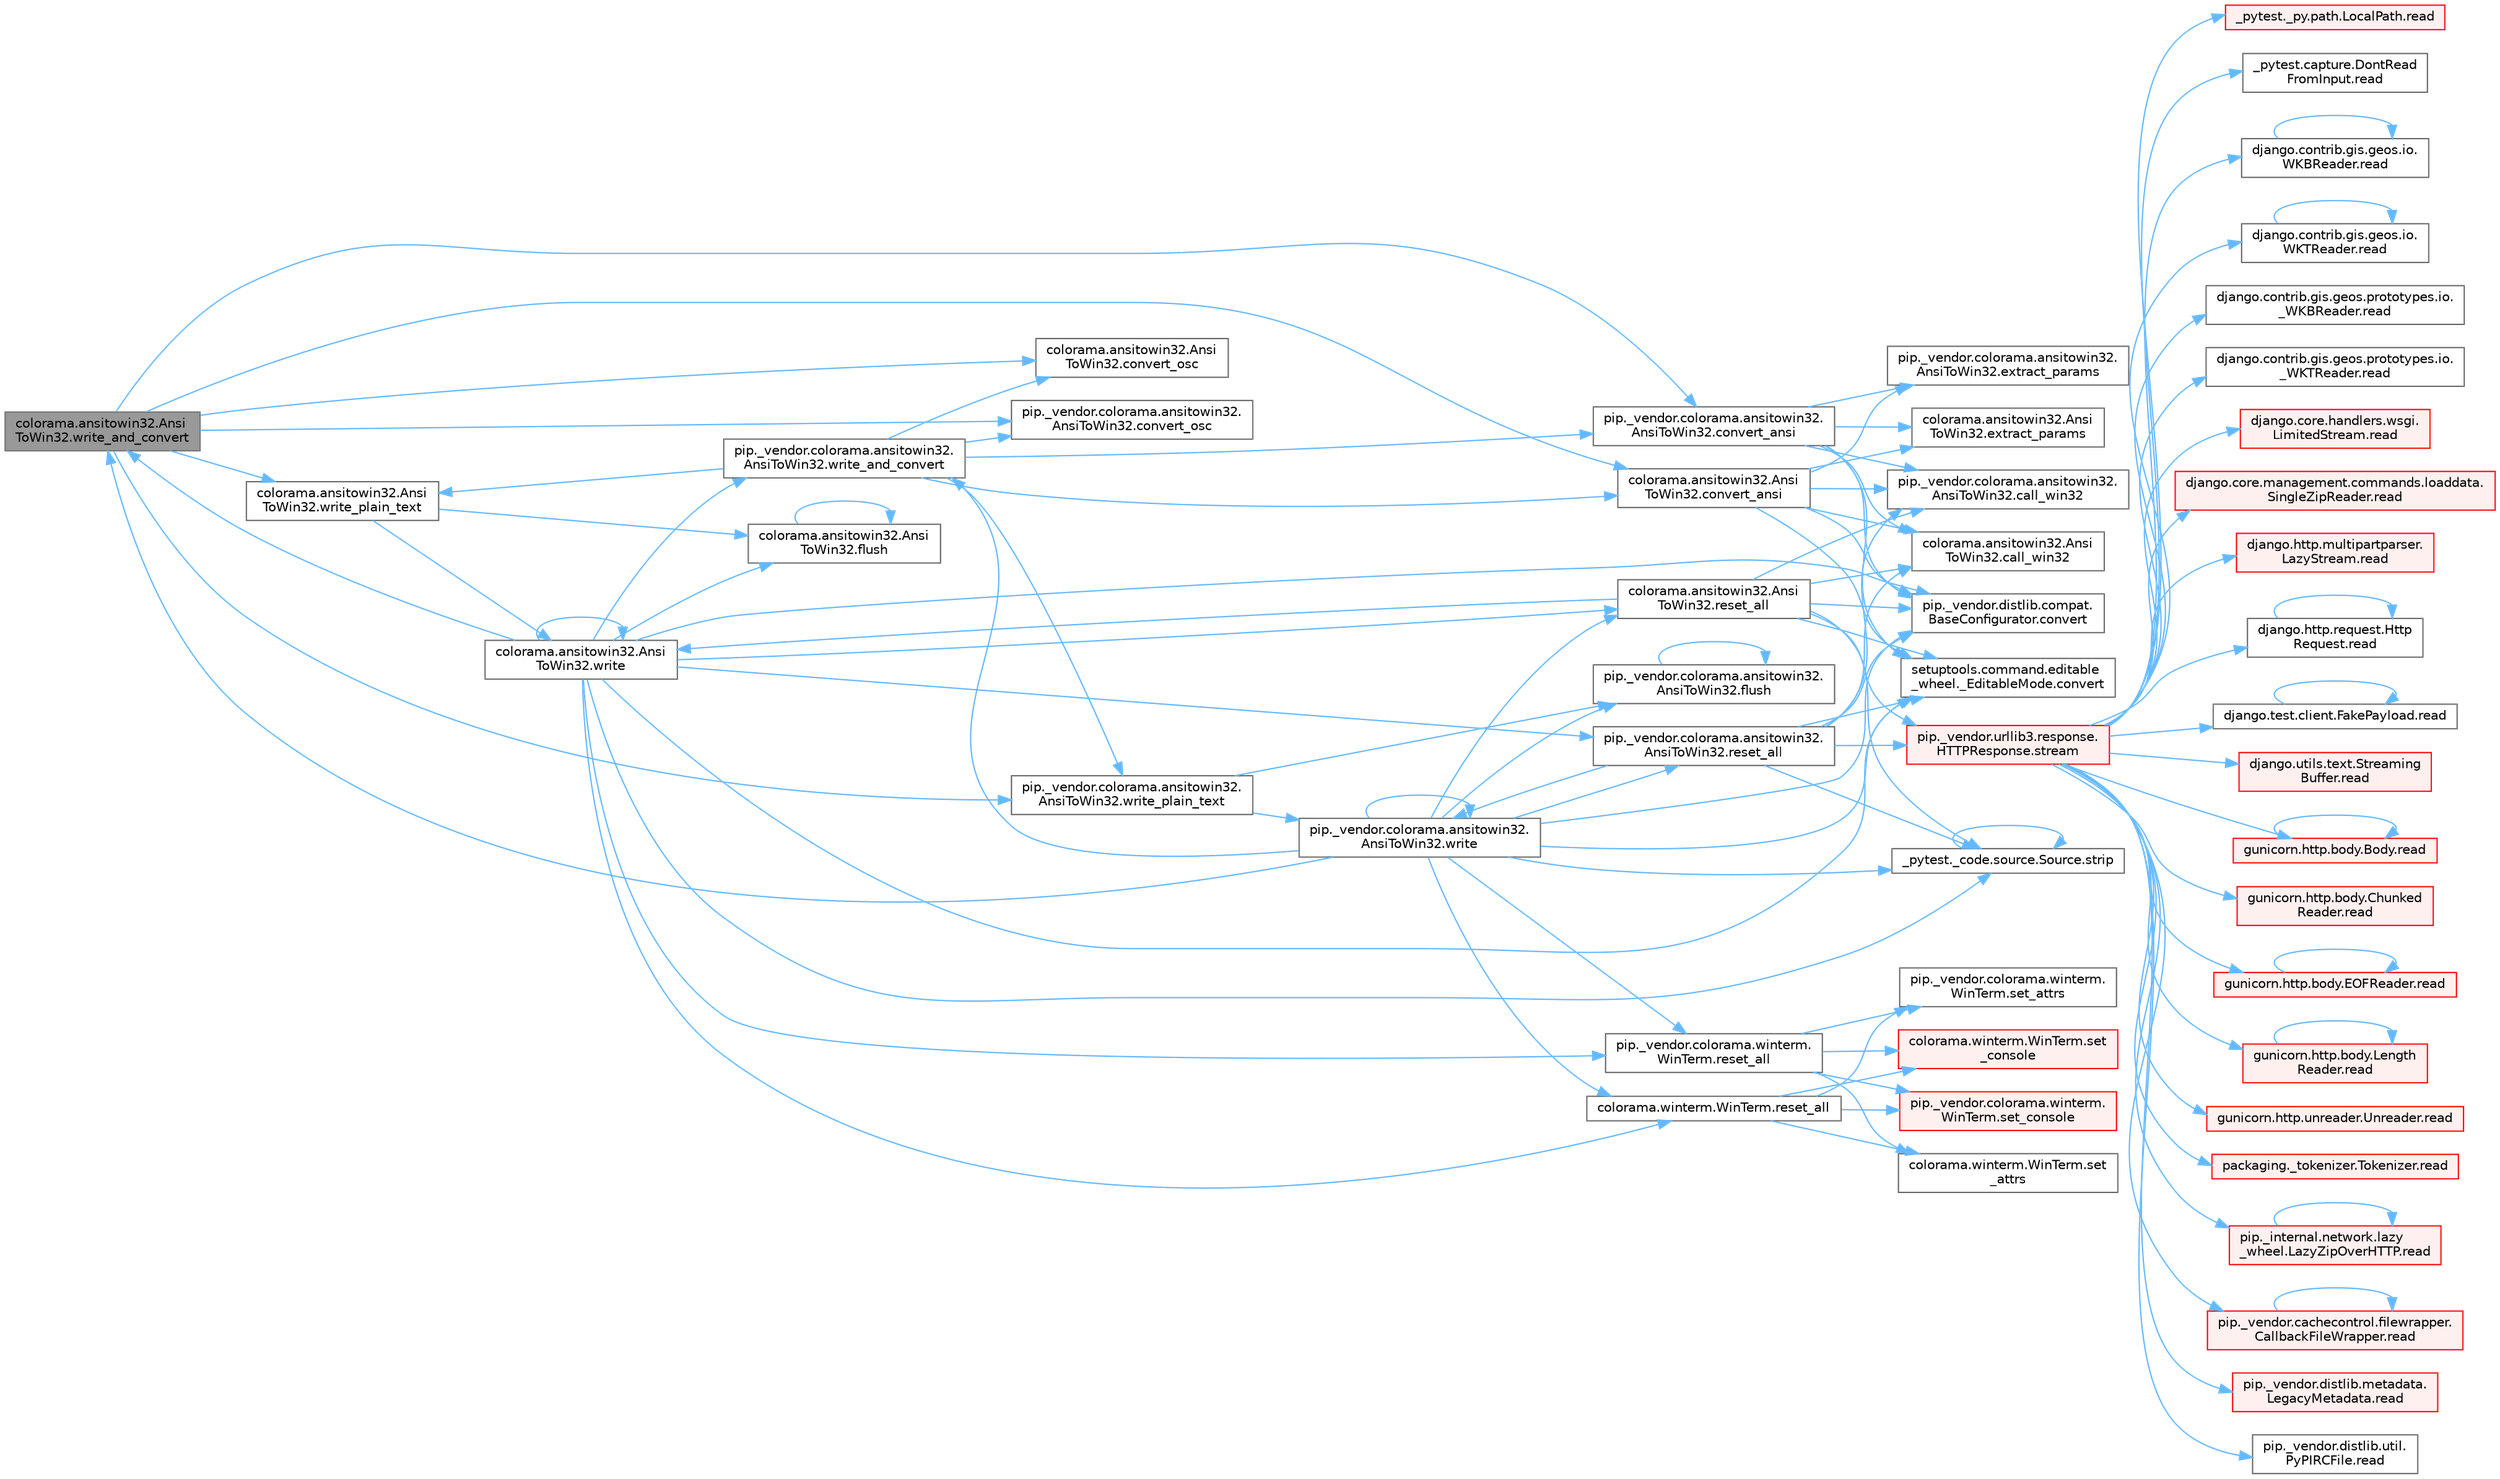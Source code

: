 digraph "colorama.ansitowin32.AnsiToWin32.write_and_convert"
{
 // LATEX_PDF_SIZE
  bgcolor="transparent";
  edge [fontname=Helvetica,fontsize=10,labelfontname=Helvetica,labelfontsize=10];
  node [fontname=Helvetica,fontsize=10,shape=box,height=0.2,width=0.4];
  rankdir="LR";
  Node1 [id="Node000001",label="colorama.ansitowin32.Ansi\lToWin32.write_and_convert",height=0.2,width=0.4,color="gray40", fillcolor="grey60", style="filled", fontcolor="black",tooltip=" "];
  Node1 -> Node2 [id="edge1_Node000001_Node000002",color="steelblue1",style="solid",tooltip=" "];
  Node2 [id="Node000002",label="colorama.ansitowin32.Ansi\lToWin32.convert_ansi",height=0.2,width=0.4,color="grey40", fillcolor="white", style="filled",URL="$classcolorama_1_1ansitowin32_1_1_ansi_to_win32.html#a4afe40967adb86d7972465b435ba96fc",tooltip=" "];
  Node2 -> Node3 [id="edge2_Node000002_Node000003",color="steelblue1",style="solid",tooltip=" "];
  Node3 [id="Node000003",label="colorama.ansitowin32.Ansi\lToWin32.call_win32",height=0.2,width=0.4,color="grey40", fillcolor="white", style="filled",URL="$classcolorama_1_1ansitowin32_1_1_ansi_to_win32.html#aa3edbb8fc606e0b22afa3128e1bb1507",tooltip=" "];
  Node2 -> Node4 [id="edge3_Node000002_Node000004",color="steelblue1",style="solid",tooltip=" "];
  Node4 [id="Node000004",label="pip._vendor.colorama.ansitowin32.\lAnsiToWin32.call_win32",height=0.2,width=0.4,color="grey40", fillcolor="white", style="filled",URL="$classpip_1_1__vendor_1_1colorama_1_1ansitowin32_1_1_ansi_to_win32.html#ac14e750b5ad589a4e131d936df88e68c",tooltip=" "];
  Node2 -> Node5 [id="edge4_Node000002_Node000005",color="steelblue1",style="solid",tooltip=" "];
  Node5 [id="Node000005",label="pip._vendor.distlib.compat.\lBaseConfigurator.convert",height=0.2,width=0.4,color="grey40", fillcolor="white", style="filled",URL="$classpip_1_1__vendor_1_1distlib_1_1compat_1_1_base_configurator.html#abcff9425eaf086d1b67b488aab87e5da",tooltip=" "];
  Node2 -> Node6 [id="edge5_Node000002_Node000006",color="steelblue1",style="solid",tooltip=" "];
  Node6 [id="Node000006",label="setuptools.command.editable\l_wheel._EditableMode.convert",height=0.2,width=0.4,color="grey40", fillcolor="white", style="filled",URL="$classsetuptools_1_1command_1_1editable__wheel_1_1___editable_mode.html#a11a77c27c7b21ba316fc378c0798abb8",tooltip=" "];
  Node2 -> Node7 [id="edge6_Node000002_Node000007",color="steelblue1",style="solid",tooltip=" "];
  Node7 [id="Node000007",label="colorama.ansitowin32.Ansi\lToWin32.extract_params",height=0.2,width=0.4,color="grey40", fillcolor="white", style="filled",URL="$classcolorama_1_1ansitowin32_1_1_ansi_to_win32.html#ab8d5e8fde3f0fdbd19b6204b9090a4f5",tooltip=" "];
  Node2 -> Node8 [id="edge7_Node000002_Node000008",color="steelblue1",style="solid",tooltip=" "];
  Node8 [id="Node000008",label="pip._vendor.colorama.ansitowin32.\lAnsiToWin32.extract_params",height=0.2,width=0.4,color="grey40", fillcolor="white", style="filled",URL="$classpip_1_1__vendor_1_1colorama_1_1ansitowin32_1_1_ansi_to_win32.html#aea80bb5dfdfed9a1799cd13ec1260ca8",tooltip=" "];
  Node1 -> Node9 [id="edge8_Node000001_Node000009",color="steelblue1",style="solid",tooltip=" "];
  Node9 [id="Node000009",label="pip._vendor.colorama.ansitowin32.\lAnsiToWin32.convert_ansi",height=0.2,width=0.4,color="grey40", fillcolor="white", style="filled",URL="$classpip_1_1__vendor_1_1colorama_1_1ansitowin32_1_1_ansi_to_win32.html#a0089b1956ff0406a6a84dcd4c1e24196",tooltip=" "];
  Node9 -> Node3 [id="edge9_Node000009_Node000003",color="steelblue1",style="solid",tooltip=" "];
  Node9 -> Node4 [id="edge10_Node000009_Node000004",color="steelblue1",style="solid",tooltip=" "];
  Node9 -> Node5 [id="edge11_Node000009_Node000005",color="steelblue1",style="solid",tooltip=" "];
  Node9 -> Node6 [id="edge12_Node000009_Node000006",color="steelblue1",style="solid",tooltip=" "];
  Node9 -> Node7 [id="edge13_Node000009_Node000007",color="steelblue1",style="solid",tooltip=" "];
  Node9 -> Node8 [id="edge14_Node000009_Node000008",color="steelblue1",style="solid",tooltip=" "];
  Node1 -> Node10 [id="edge15_Node000001_Node000010",color="steelblue1",style="solid",tooltip=" "];
  Node10 [id="Node000010",label="colorama.ansitowin32.Ansi\lToWin32.convert_osc",height=0.2,width=0.4,color="grey40", fillcolor="white", style="filled",URL="$classcolorama_1_1ansitowin32_1_1_ansi_to_win32.html#a650c9fd6aeb3302704ab16cd9f660cdf",tooltip=" "];
  Node1 -> Node11 [id="edge16_Node000001_Node000011",color="steelblue1",style="solid",tooltip=" "];
  Node11 [id="Node000011",label="pip._vendor.colorama.ansitowin32.\lAnsiToWin32.convert_osc",height=0.2,width=0.4,color="grey40", fillcolor="white", style="filled",URL="$classpip_1_1__vendor_1_1colorama_1_1ansitowin32_1_1_ansi_to_win32.html#a27497864784aeba9b410ddda85e3ea9d",tooltip=" "];
  Node1 -> Node12 [id="edge17_Node000001_Node000012",color="steelblue1",style="solid",tooltip=" "];
  Node12 [id="Node000012",label="colorama.ansitowin32.Ansi\lToWin32.write_plain_text",height=0.2,width=0.4,color="grey40", fillcolor="white", style="filled",URL="$classcolorama_1_1ansitowin32_1_1_ansi_to_win32.html#ac31795edad5d1370acd71c39cb369f9d",tooltip=" "];
  Node12 -> Node13 [id="edge18_Node000012_Node000013",color="steelblue1",style="solid",tooltip=" "];
  Node13 [id="Node000013",label="colorama.ansitowin32.Ansi\lToWin32.flush",height=0.2,width=0.4,color="grey40", fillcolor="white", style="filled",URL="$classcolorama_1_1ansitowin32_1_1_ansi_to_win32.html#a689ccc4c4f6f7ee486e9d40cf0fb2679",tooltip=" "];
  Node13 -> Node13 [id="edge19_Node000013_Node000013",color="steelblue1",style="solid",tooltip=" "];
  Node12 -> Node14 [id="edge20_Node000012_Node000014",color="steelblue1",style="solid",tooltip=" "];
  Node14 [id="Node000014",label="colorama.ansitowin32.Ansi\lToWin32.write",height=0.2,width=0.4,color="grey40", fillcolor="white", style="filled",URL="$classcolorama_1_1ansitowin32_1_1_ansi_to_win32.html#abadac90e6f0a5a03cecdc6f254eca7d8",tooltip=" "];
  Node14 -> Node5 [id="edge21_Node000014_Node000005",color="steelblue1",style="solid",tooltip=" "];
  Node14 -> Node6 [id="edge22_Node000014_Node000006",color="steelblue1",style="solid",tooltip=" "];
  Node14 -> Node13 [id="edge23_Node000014_Node000013",color="steelblue1",style="solid",tooltip=" "];
  Node14 -> Node15 [id="edge24_Node000014_Node000015",color="steelblue1",style="solid",tooltip=" "];
  Node15 [id="Node000015",label="colorama.ansitowin32.Ansi\lToWin32.reset_all",height=0.2,width=0.4,color="grey40", fillcolor="white", style="filled",URL="$classcolorama_1_1ansitowin32_1_1_ansi_to_win32.html#a028b716efdf98afc93f4fa55e99ee924",tooltip=" "];
  Node15 -> Node3 [id="edge25_Node000015_Node000003",color="steelblue1",style="solid",tooltip=" "];
  Node15 -> Node4 [id="edge26_Node000015_Node000004",color="steelblue1",style="solid",tooltip=" "];
  Node15 -> Node5 [id="edge27_Node000015_Node000005",color="steelblue1",style="solid",tooltip=" "];
  Node15 -> Node6 [id="edge28_Node000015_Node000006",color="steelblue1",style="solid",tooltip=" "];
  Node15 -> Node16 [id="edge29_Node000015_Node000016",color="steelblue1",style="solid",tooltip=" "];
  Node16 [id="Node000016",label="pip._vendor.urllib3.response.\lHTTPResponse.stream",height=0.2,width=0.4,color="red", fillcolor="#FFF0F0", style="filled",URL="$classpip_1_1__vendor_1_1urllib3_1_1response_1_1_h_t_t_p_response.html#a8d802b25f09dd341838a1d631ffc4f62",tooltip=" "];
  Node16 -> Node17 [id="edge30_Node000016_Node000017",color="steelblue1",style="solid",tooltip=" "];
  Node17 [id="Node000017",label="_pytest._py.path.LocalPath.read",height=0.2,width=0.4,color="red", fillcolor="#FFF0F0", style="filled",URL="$class__pytest_1_1__py_1_1path_1_1_local_path.html#a8640b65f715ce8a258379deb78a68fd8",tooltip=" "];
  Node16 -> Node462 [id="edge31_Node000016_Node000462",color="steelblue1",style="solid",tooltip=" "];
  Node462 [id="Node000462",label="_pytest.capture.DontRead\lFromInput.read",height=0.2,width=0.4,color="grey40", fillcolor="white", style="filled",URL="$class__pytest_1_1capture_1_1_dont_read_from_input.html#abe84d6d5626bed2fa4f52408d2b95d3f",tooltip=" "];
  Node16 -> Node463 [id="edge32_Node000016_Node000463",color="steelblue1",style="solid",tooltip=" "];
  Node463 [id="Node000463",label="django.contrib.gis.geos.io.\lWKBReader.read",height=0.2,width=0.4,color="grey40", fillcolor="white", style="filled",URL="$classdjango_1_1contrib_1_1gis_1_1geos_1_1io_1_1_w_k_b_reader.html#a690153c2f609f20814011beceded4ce6",tooltip=" "];
  Node463 -> Node463 [id="edge33_Node000463_Node000463",color="steelblue1",style="solid",tooltip=" "];
  Node16 -> Node464 [id="edge34_Node000016_Node000464",color="steelblue1",style="solid",tooltip=" "];
  Node464 [id="Node000464",label="django.contrib.gis.geos.io.\lWKTReader.read",height=0.2,width=0.4,color="grey40", fillcolor="white", style="filled",URL="$classdjango_1_1contrib_1_1gis_1_1geos_1_1io_1_1_w_k_t_reader.html#af8cdf42c9388b4ca18b86af2cd174dd0",tooltip=" "];
  Node464 -> Node464 [id="edge35_Node000464_Node000464",color="steelblue1",style="solid",tooltip=" "];
  Node16 -> Node465 [id="edge36_Node000016_Node000465",color="steelblue1",style="solid",tooltip=" "];
  Node465 [id="Node000465",label="django.contrib.gis.geos.prototypes.io.\l_WKBReader.read",height=0.2,width=0.4,color="grey40", fillcolor="white", style="filled",URL="$classdjango_1_1contrib_1_1gis_1_1geos_1_1prototypes_1_1io_1_1___w_k_b_reader.html#a71e78ed5a74b998533ef3801723a5827",tooltip=" "];
  Node16 -> Node466 [id="edge37_Node000016_Node000466",color="steelblue1",style="solid",tooltip=" "];
  Node466 [id="Node000466",label="django.contrib.gis.geos.prototypes.io.\l_WKTReader.read",height=0.2,width=0.4,color="grey40", fillcolor="white", style="filled",URL="$classdjango_1_1contrib_1_1gis_1_1geos_1_1prototypes_1_1io_1_1___w_k_t_reader.html#a97b2007978d99bec56d1bbf4091dd46a",tooltip=" "];
  Node16 -> Node467 [id="edge38_Node000016_Node000467",color="steelblue1",style="solid",tooltip=" "];
  Node467 [id="Node000467",label="django.core.handlers.wsgi.\lLimitedStream.read",height=0.2,width=0.4,color="red", fillcolor="#FFF0F0", style="filled",URL="$classdjango_1_1core_1_1handlers_1_1wsgi_1_1_limited_stream.html#a01766186550a2bafd2a0c0cac1117797",tooltip=" "];
  Node16 -> Node471 [id="edge39_Node000016_Node000471",color="steelblue1",style="solid",tooltip=" "];
  Node471 [id="Node000471",label="django.core.management.commands.loaddata.\lSingleZipReader.read",height=0.2,width=0.4,color="red", fillcolor="#FFF0F0", style="filled",URL="$classdjango_1_1core_1_1management_1_1commands_1_1loaddata_1_1_single_zip_reader.html#a6c6512afb638e535f6d9973329238ec1",tooltip=" "];
  Node16 -> Node476 [id="edge40_Node000016_Node000476",color="steelblue1",style="solid",tooltip=" "];
  Node476 [id="Node000476",label="django.http.multipartparser.\lLazyStream.read",height=0.2,width=0.4,color="red", fillcolor="#FFF0F0", style="filled",URL="$classdjango_1_1http_1_1multipartparser_1_1_lazy_stream.html#af5553676fbef507453fe16dbce30f2d6",tooltip=" "];
  Node16 -> Node479 [id="edge41_Node000016_Node000479",color="steelblue1",style="solid",tooltip=" "];
  Node479 [id="Node000479",label="django.http.request.Http\lRequest.read",height=0.2,width=0.4,color="grey40", fillcolor="white", style="filled",URL="$classdjango_1_1http_1_1request_1_1_http_request.html#a7b5205e754042f5dc1400c5f6884da05",tooltip=" "];
  Node479 -> Node479 [id="edge42_Node000479_Node000479",color="steelblue1",style="solid",tooltip=" "];
  Node16 -> Node480 [id="edge43_Node000016_Node000480",color="steelblue1",style="solid",tooltip=" "];
  Node480 [id="Node000480",label="django.test.client.FakePayload.read",height=0.2,width=0.4,color="grey40", fillcolor="white", style="filled",URL="$classdjango_1_1test_1_1client_1_1_fake_payload.html#a4968728a37f7ecfa436f7156923f32fc",tooltip=" "];
  Node480 -> Node480 [id="edge44_Node000480_Node000480",color="steelblue1",style="solid",tooltip=" "];
  Node16 -> Node481 [id="edge45_Node000016_Node000481",color="steelblue1",style="solid",tooltip=" "];
  Node481 [id="Node000481",label="django.utils.text.Streaming\lBuffer.read",height=0.2,width=0.4,color="red", fillcolor="#FFF0F0", style="filled",URL="$classdjango_1_1utils_1_1text_1_1_streaming_buffer.html#a0d8c76cbb45b290915e65a79dabe0d7b",tooltip=" "];
  Node16 -> Node516 [id="edge46_Node000016_Node000516",color="steelblue1",style="solid",tooltip=" "];
  Node516 [id="Node000516",label="gunicorn.http.body.Body.read",height=0.2,width=0.4,color="red", fillcolor="#FFF0F0", style="filled",URL="$classgunicorn_1_1http_1_1body_1_1_body.html#a26fa33ab9da80d4da60638f902d8bbd8",tooltip=" "];
  Node516 -> Node516 [id="edge47_Node000516_Node000516",color="steelblue1",style="solid",tooltip=" "];
  Node16 -> Node519 [id="edge48_Node000016_Node000519",color="steelblue1",style="solid",tooltip=" "];
  Node519 [id="Node000519",label="gunicorn.http.body.Chunked\lReader.read",height=0.2,width=0.4,color="red", fillcolor="#FFF0F0", style="filled",URL="$classgunicorn_1_1http_1_1body_1_1_chunked_reader.html#aa291cdee58cf19e63d92914442ab2d7e",tooltip=" "];
  Node16 -> Node525 [id="edge49_Node000016_Node000525",color="steelblue1",style="solid",tooltip=" "];
  Node525 [id="Node000525",label="gunicorn.http.body.EOFReader.read",height=0.2,width=0.4,color="red", fillcolor="#FFF0F0", style="filled",URL="$classgunicorn_1_1http_1_1body_1_1_e_o_f_reader.html#a6ae0aab25c53911d59fcbb87c1dfa602",tooltip=" "];
  Node525 -> Node525 [id="edge50_Node000525_Node000525",color="steelblue1",style="solid",tooltip=" "];
  Node16 -> Node528 [id="edge51_Node000016_Node000528",color="steelblue1",style="solid",tooltip=" "];
  Node528 [id="Node000528",label="gunicorn.http.body.Length\lReader.read",height=0.2,width=0.4,color="red", fillcolor="#FFF0F0", style="filled",URL="$classgunicorn_1_1http_1_1body_1_1_length_reader.html#a78c9415492b01b7b1553a481fe9aef7e",tooltip=" "];
  Node528 -> Node528 [id="edge52_Node000528_Node000528",color="steelblue1",style="solid",tooltip=" "];
  Node16 -> Node530 [id="edge53_Node000016_Node000530",color="steelblue1",style="solid",tooltip=" "];
  Node530 [id="Node000530",label="gunicorn.http.unreader.Unreader.read",height=0.2,width=0.4,color="red", fillcolor="#FFF0F0", style="filled",URL="$classgunicorn_1_1http_1_1unreader_1_1_unreader.html#a4d05a3b72ffb1dd09d3e4b3dd1d1e44c",tooltip=" "];
  Node16 -> Node4289 [id="edge54_Node000016_Node004289",color="steelblue1",style="solid",tooltip=" "];
  Node4289 [id="Node004289",label="packaging._tokenizer.Tokenizer.read",height=0.2,width=0.4,color="red", fillcolor="#FFF0F0", style="filled",URL="$classpackaging_1_1__tokenizer_1_1_tokenizer.html#a0338e1186dd1574082f047fdff9b3b2d",tooltip=" "];
  Node16 -> Node4290 [id="edge55_Node000016_Node004290",color="steelblue1",style="solid",tooltip=" "];
  Node4290 [id="Node004290",label="pip._internal.network.lazy\l_wheel.LazyZipOverHTTP.read",height=0.2,width=0.4,color="red", fillcolor="#FFF0F0", style="filled",URL="$classpip_1_1__internal_1_1network_1_1lazy__wheel_1_1_lazy_zip_over_h_t_t_p.html#adb8837e292941df2568b4de4082ecf19",tooltip=" "];
  Node4290 -> Node4290 [id="edge56_Node004290_Node004290",color="steelblue1",style="solid",tooltip=" "];
  Node16 -> Node4304 [id="edge57_Node000016_Node004304",color="steelblue1",style="solid",tooltip=" "];
  Node4304 [id="Node004304",label="pip._vendor.cachecontrol.filewrapper.\lCallbackFileWrapper.read",height=0.2,width=0.4,color="red", fillcolor="#FFF0F0", style="filled",URL="$classpip_1_1__vendor_1_1cachecontrol_1_1filewrapper_1_1_callback_file_wrapper.html#afceb112c071f7b24b9db274a61213b68",tooltip=" "];
  Node4304 -> Node4304 [id="edge58_Node004304_Node004304",color="steelblue1",style="solid",tooltip=" "];
  Node16 -> Node4306 [id="edge59_Node000016_Node004306",color="steelblue1",style="solid",tooltip=" "];
  Node4306 [id="Node004306",label="pip._vendor.distlib.metadata.\lLegacyMetadata.read",height=0.2,width=0.4,color="red", fillcolor="#FFF0F0", style="filled",URL="$classpip_1_1__vendor_1_1distlib_1_1metadata_1_1_legacy_metadata.html#a5473003d19554803bc6f7f4af863060f",tooltip=" "];
  Node16 -> Node4308 [id="edge60_Node000016_Node004308",color="steelblue1",style="solid",tooltip=" "];
  Node4308 [id="Node004308",label="pip._vendor.distlib.util.\lPyPIRCFile.read",height=0.2,width=0.4,color="grey40", fillcolor="white", style="filled",URL="$classpip_1_1__vendor_1_1distlib_1_1util_1_1_py_p_i_r_c_file.html#a9db831938fff0ca340efdb70381bc7b1",tooltip=" "];
  Node15 -> Node4064 [id="edge61_Node000015_Node004064",color="steelblue1",style="solid",tooltip=" "];
  Node4064 [id="Node004064",label="_pytest._code.source.Source.strip",height=0.2,width=0.4,color="grey40", fillcolor="white", style="filled",URL="$class__pytest_1_1__code_1_1source_1_1_source.html#aa525e733890257a82bfc6382b07d28ec",tooltip=" "];
  Node4064 -> Node4064 [id="edge62_Node004064_Node004064",color="steelblue1",style="solid",tooltip=" "];
  Node15 -> Node14 [id="edge63_Node000015_Node000014",color="steelblue1",style="solid",tooltip=" "];
  Node14 -> Node4060 [id="edge64_Node000014_Node004060",color="steelblue1",style="solid",tooltip=" "];
  Node4060 [id="Node004060",label="colorama.winterm.WinTerm.reset_all",height=0.2,width=0.4,color="grey40", fillcolor="white", style="filled",URL="$classcolorama_1_1winterm_1_1_win_term.html#a3b02943f152c5e63db370429ebf2b520",tooltip=" "];
  Node4060 -> Node4061 [id="edge65_Node004060_Node004061",color="steelblue1",style="solid",tooltip=" "];
  Node4061 [id="Node004061",label="colorama.winterm.WinTerm.set\l_attrs",height=0.2,width=0.4,color="grey40", fillcolor="white", style="filled",URL="$classcolorama_1_1winterm_1_1_win_term.html#ab37deadeb9a6a88fc2aecd988bbe9895",tooltip=" "];
  Node4060 -> Node4062 [id="edge66_Node004060_Node004062",color="steelblue1",style="solid",tooltip=" "];
  Node4062 [id="Node004062",label="pip._vendor.colorama.winterm.\lWinTerm.set_attrs",height=0.2,width=0.4,color="grey40", fillcolor="white", style="filled",URL="$classpip_1_1__vendor_1_1colorama_1_1winterm_1_1_win_term.html#af099f001e7d18780ad601ed3e7dac445",tooltip=" "];
  Node4060 -> Node72 [id="edge67_Node004060_Node000072",color="steelblue1",style="solid",tooltip=" "];
  Node72 [id="Node000072",label="colorama.winterm.WinTerm.set\l_console",height=0.2,width=0.4,color="red", fillcolor="#FFF0F0", style="filled",URL="$classcolorama_1_1winterm_1_1_win_term.html#af6dff6de729a3ee36986b1eaa71c6511",tooltip=" "];
  Node4060 -> Node75 [id="edge68_Node004060_Node000075",color="steelblue1",style="solid",tooltip=" "];
  Node75 [id="Node000075",label="pip._vendor.colorama.winterm.\lWinTerm.set_console",height=0.2,width=0.4,color="red", fillcolor="#FFF0F0", style="filled",URL="$classpip_1_1__vendor_1_1colorama_1_1winterm_1_1_win_term.html#a08e789eea2bbcbc4a02c04f6a340e038",tooltip=" "];
  Node14 -> Node4063 [id="edge69_Node000014_Node004063",color="steelblue1",style="solid",tooltip=" "];
  Node4063 [id="Node004063",label="pip._vendor.colorama.ansitowin32.\lAnsiToWin32.reset_all",height=0.2,width=0.4,color="grey40", fillcolor="white", style="filled",URL="$classpip_1_1__vendor_1_1colorama_1_1ansitowin32_1_1_ansi_to_win32.html#afb77411498fdd5a6eb6380c829024133",tooltip=" "];
  Node4063 -> Node3 [id="edge70_Node004063_Node000003",color="steelblue1",style="solid",tooltip=" "];
  Node4063 -> Node4 [id="edge71_Node004063_Node000004",color="steelblue1",style="solid",tooltip=" "];
  Node4063 -> Node5 [id="edge72_Node004063_Node000005",color="steelblue1",style="solid",tooltip=" "];
  Node4063 -> Node6 [id="edge73_Node004063_Node000006",color="steelblue1",style="solid",tooltip=" "];
  Node4063 -> Node16 [id="edge74_Node004063_Node000016",color="steelblue1",style="solid",tooltip=" "];
  Node4063 -> Node4064 [id="edge75_Node004063_Node004064",color="steelblue1",style="solid",tooltip=" "];
  Node4063 -> Node4058 [id="edge76_Node004063_Node004058",color="steelblue1",style="solid",tooltip=" "];
  Node4058 [id="Node004058",label="pip._vendor.colorama.ansitowin32.\lAnsiToWin32.write",height=0.2,width=0.4,color="grey40", fillcolor="white", style="filled",URL="$classpip_1_1__vendor_1_1colorama_1_1ansitowin32_1_1_ansi_to_win32.html#aaeb0baf104470a2dfb282dce019b45e4",tooltip=" "];
  Node4058 -> Node5 [id="edge77_Node004058_Node000005",color="steelblue1",style="solid",tooltip=" "];
  Node4058 -> Node6 [id="edge78_Node004058_Node000006",color="steelblue1",style="solid",tooltip=" "];
  Node4058 -> Node4059 [id="edge79_Node004058_Node004059",color="steelblue1",style="solid",tooltip=" "];
  Node4059 [id="Node004059",label="pip._vendor.colorama.ansitowin32.\lAnsiToWin32.flush",height=0.2,width=0.4,color="grey40", fillcolor="white", style="filled",URL="$classpip_1_1__vendor_1_1colorama_1_1ansitowin32_1_1_ansi_to_win32.html#a96b04357c7430abf89e3448e1d33704b",tooltip=" "];
  Node4059 -> Node4059 [id="edge80_Node004059_Node004059",color="steelblue1",style="solid",tooltip=" "];
  Node4058 -> Node15 [id="edge81_Node004058_Node000015",color="steelblue1",style="solid",tooltip=" "];
  Node4058 -> Node4060 [id="edge82_Node004058_Node004060",color="steelblue1",style="solid",tooltip=" "];
  Node4058 -> Node4063 [id="edge83_Node004058_Node004063",color="steelblue1",style="solid",tooltip=" "];
  Node4058 -> Node4065 [id="edge84_Node004058_Node004065",color="steelblue1",style="solid",tooltip=" "];
  Node4065 [id="Node004065",label="pip._vendor.colorama.winterm.\lWinTerm.reset_all",height=0.2,width=0.4,color="grey40", fillcolor="white", style="filled",URL="$classpip_1_1__vendor_1_1colorama_1_1winterm_1_1_win_term.html#acd145cbb15b95d56837163e3bda436c7",tooltip=" "];
  Node4065 -> Node4061 [id="edge85_Node004065_Node004061",color="steelblue1",style="solid",tooltip=" "];
  Node4065 -> Node4062 [id="edge86_Node004065_Node004062",color="steelblue1",style="solid",tooltip=" "];
  Node4065 -> Node72 [id="edge87_Node004065_Node000072",color="steelblue1",style="solid",tooltip=" "];
  Node4065 -> Node75 [id="edge88_Node004065_Node000075",color="steelblue1",style="solid",tooltip=" "];
  Node4058 -> Node4064 [id="edge89_Node004058_Node004064",color="steelblue1",style="solid",tooltip=" "];
  Node4058 -> Node4058 [id="edge90_Node004058_Node004058",color="steelblue1",style="solid",tooltip=" "];
  Node4058 -> Node1 [id="edge91_Node004058_Node000001",color="steelblue1",style="solid",tooltip=" "];
  Node4058 -> Node4066 [id="edge92_Node004058_Node004066",color="steelblue1",style="solid",tooltip=" "];
  Node4066 [id="Node004066",label="pip._vendor.colorama.ansitowin32.\lAnsiToWin32.write_and_convert",height=0.2,width=0.4,color="grey40", fillcolor="white", style="filled",URL="$classpip_1_1__vendor_1_1colorama_1_1ansitowin32_1_1_ansi_to_win32.html#a947cff2d116f6ad41ecfa293643ad781",tooltip=" "];
  Node4066 -> Node2 [id="edge93_Node004066_Node000002",color="steelblue1",style="solid",tooltip=" "];
  Node4066 -> Node9 [id="edge94_Node004066_Node000009",color="steelblue1",style="solid",tooltip=" "];
  Node4066 -> Node10 [id="edge95_Node004066_Node000010",color="steelblue1",style="solid",tooltip=" "];
  Node4066 -> Node11 [id="edge96_Node004066_Node000011",color="steelblue1",style="solid",tooltip=" "];
  Node4066 -> Node12 [id="edge97_Node004066_Node000012",color="steelblue1",style="solid",tooltip=" "];
  Node4066 -> Node4067 [id="edge98_Node004066_Node004067",color="steelblue1",style="solid",tooltip=" "];
  Node4067 [id="Node004067",label="pip._vendor.colorama.ansitowin32.\lAnsiToWin32.write_plain_text",height=0.2,width=0.4,color="grey40", fillcolor="white", style="filled",URL="$classpip_1_1__vendor_1_1colorama_1_1ansitowin32_1_1_ansi_to_win32.html#a37d473c9001bb51e4ef8e118a795df8f",tooltip=" "];
  Node4067 -> Node4059 [id="edge99_Node004067_Node004059",color="steelblue1",style="solid",tooltip=" "];
  Node4067 -> Node4058 [id="edge100_Node004067_Node004058",color="steelblue1",style="solid",tooltip=" "];
  Node14 -> Node4065 [id="edge101_Node000014_Node004065",color="steelblue1",style="solid",tooltip=" "];
  Node14 -> Node4064 [id="edge102_Node000014_Node004064",color="steelblue1",style="solid",tooltip=" "];
  Node14 -> Node14 [id="edge103_Node000014_Node000014",color="steelblue1",style="solid",tooltip=" "];
  Node14 -> Node1 [id="edge104_Node000014_Node000001",color="steelblue1",style="solid",tooltip=" "];
  Node14 -> Node4066 [id="edge105_Node000014_Node004066",color="steelblue1",style="solid",tooltip=" "];
  Node1 -> Node4067 [id="edge106_Node000001_Node004067",color="steelblue1",style="solid",tooltip=" "];
}
